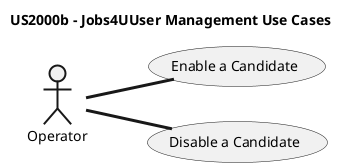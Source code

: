 @startuml

left to right direction
title US2000b - Jobs4UUser Management Use Cases
skinparam titleBorderRoundCorner 20
skinparam titleBorderThickness 2
skinparam arrowThickness 3

'**********Manager Use cases*************
:Operator: as ADM


Usecase MU02 as "Enable a Candidate"
Usecase MU03 as "Disable a Candidate"



ADM -d- MU02
ADM -d- MU03

@enduml